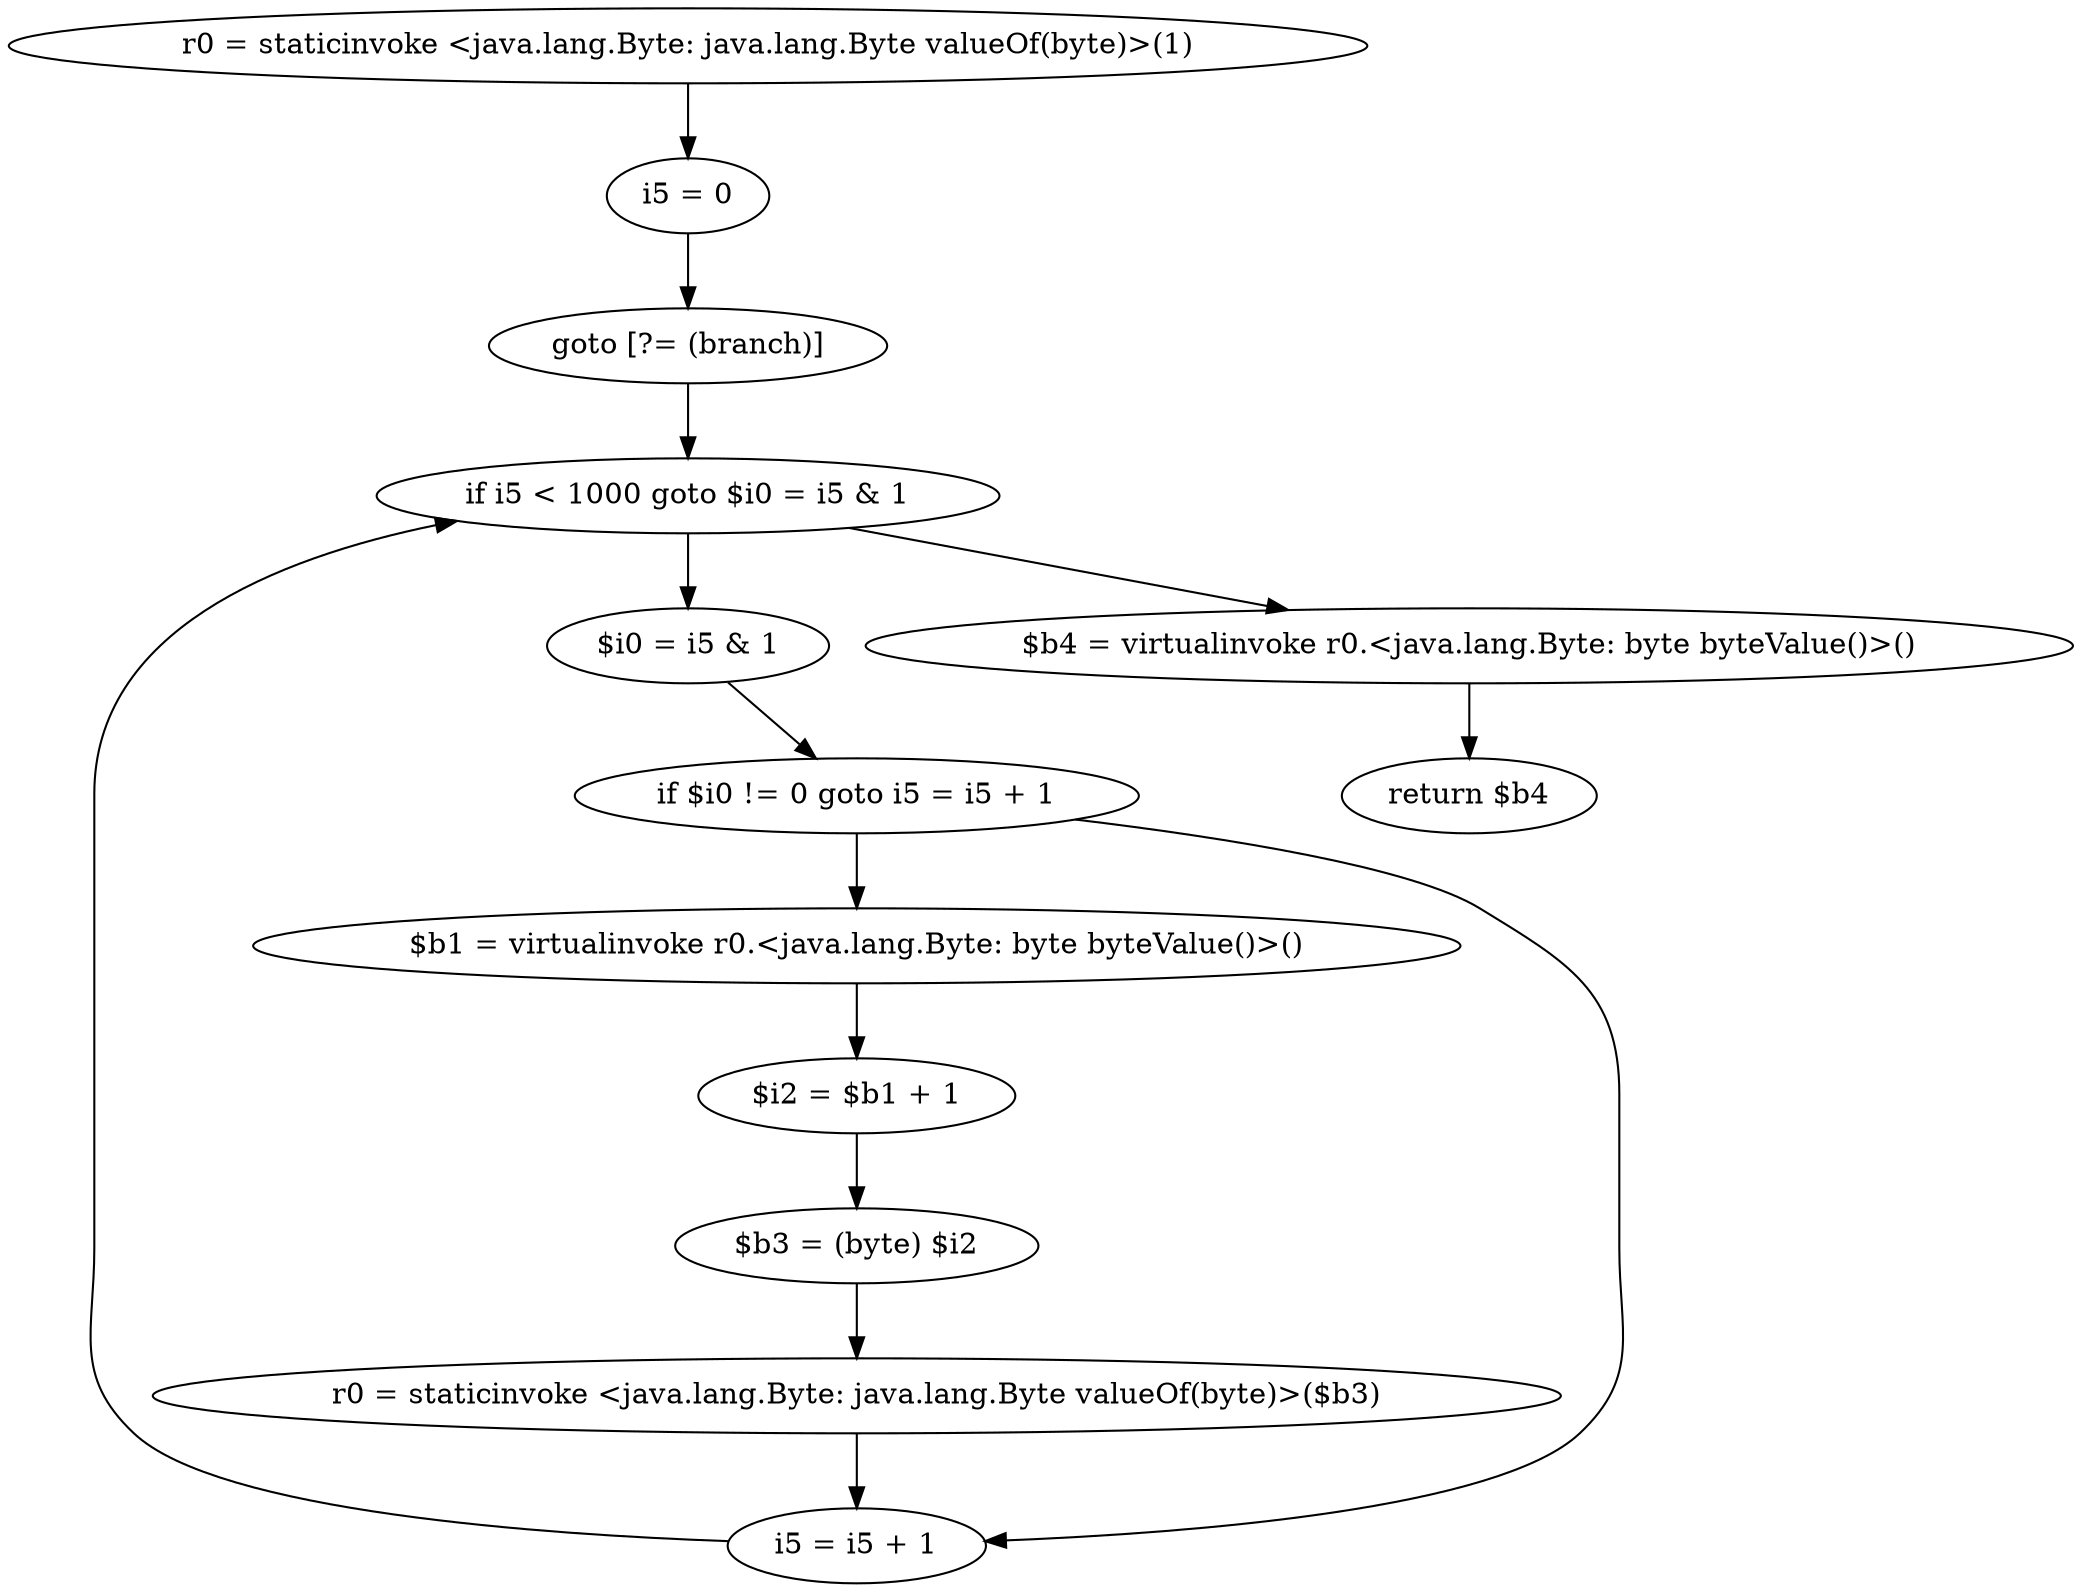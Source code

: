 digraph "unitGraph" {
    "r0 = staticinvoke <java.lang.Byte: java.lang.Byte valueOf(byte)>(1)"
    "i5 = 0"
    "goto [?= (branch)]"
    "$i0 = i5 & 1"
    "if $i0 != 0 goto i5 = i5 + 1"
    "$b1 = virtualinvoke r0.<java.lang.Byte: byte byteValue()>()"
    "$i2 = $b1 + 1"
    "$b3 = (byte) $i2"
    "r0 = staticinvoke <java.lang.Byte: java.lang.Byte valueOf(byte)>($b3)"
    "i5 = i5 + 1"
    "if i5 < 1000 goto $i0 = i5 & 1"
    "$b4 = virtualinvoke r0.<java.lang.Byte: byte byteValue()>()"
    "return $b4"
    "r0 = staticinvoke <java.lang.Byte: java.lang.Byte valueOf(byte)>(1)"->"i5 = 0";
    "i5 = 0"->"goto [?= (branch)]";
    "goto [?= (branch)]"->"if i5 < 1000 goto $i0 = i5 & 1";
    "$i0 = i5 & 1"->"if $i0 != 0 goto i5 = i5 + 1";
    "if $i0 != 0 goto i5 = i5 + 1"->"$b1 = virtualinvoke r0.<java.lang.Byte: byte byteValue()>()";
    "if $i0 != 0 goto i5 = i5 + 1"->"i5 = i5 + 1";
    "$b1 = virtualinvoke r0.<java.lang.Byte: byte byteValue()>()"->"$i2 = $b1 + 1";
    "$i2 = $b1 + 1"->"$b3 = (byte) $i2";
    "$b3 = (byte) $i2"->"r0 = staticinvoke <java.lang.Byte: java.lang.Byte valueOf(byte)>($b3)";
    "r0 = staticinvoke <java.lang.Byte: java.lang.Byte valueOf(byte)>($b3)"->"i5 = i5 + 1";
    "i5 = i5 + 1"->"if i5 < 1000 goto $i0 = i5 & 1";
    "if i5 < 1000 goto $i0 = i5 & 1"->"$b4 = virtualinvoke r0.<java.lang.Byte: byte byteValue()>()";
    "if i5 < 1000 goto $i0 = i5 & 1"->"$i0 = i5 & 1";
    "$b4 = virtualinvoke r0.<java.lang.Byte: byte byteValue()>()"->"return $b4";
}
